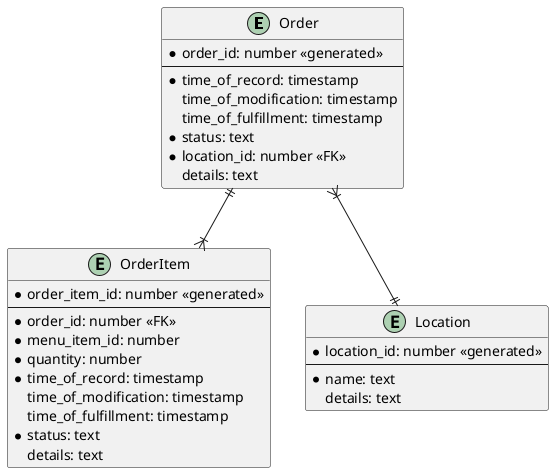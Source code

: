 @startuml
entity Order {
    * order_id: number <<generated>>
    --
    * time_of_record: timestamp
    time_of_modification: timestamp
    time_of_fulfillment: timestamp
    * status: text
    * location_id: number <<FK>>
    details: text
}

entity OrderItem {
    * order_item_id: number <<generated>>
    --
    * order_id: number <<FK>>
    * menu_item_id: number
    * quantity: number
    * time_of_record: timestamp
    time_of_modification: timestamp
    time_of_fulfillment: timestamp
    * status: text
    details: text
}

entity Location {
    * location_id: number <<generated>>
    --
    * name: text
    details: text
}

Order ||--|{ OrderItem
Order }|--|| Location
@enduml
